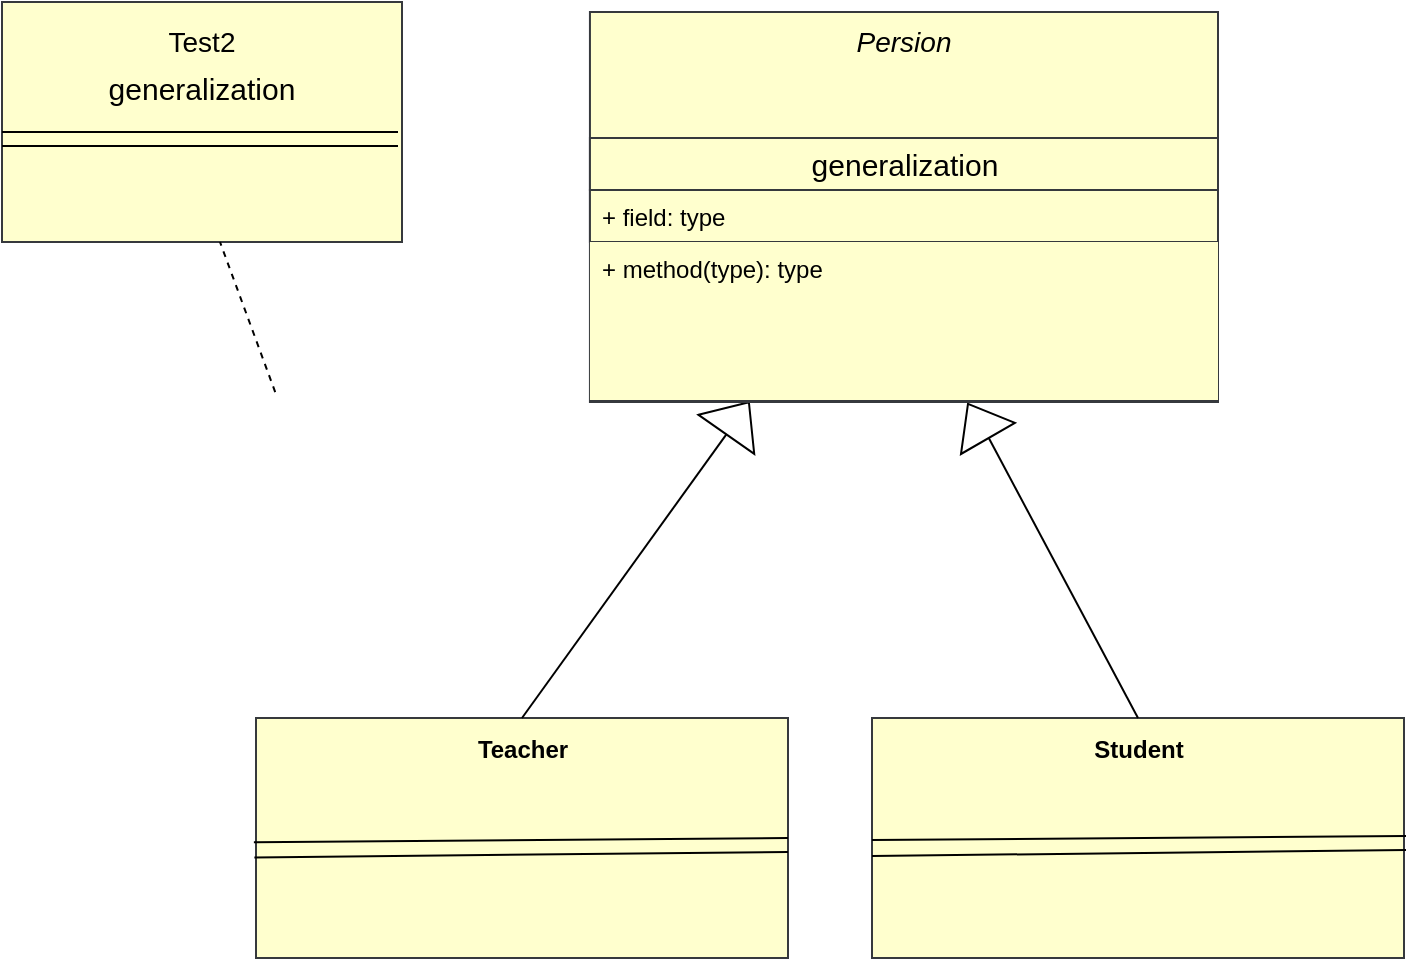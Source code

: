 <mxfile version="24.7.10">
  <diagram name="第 1 页" id="naORdUVhkGL51rGIjore">
    <mxGraphModel dx="981" dy="1131" grid="0" gridSize="10" guides="1" tooltips="1" connect="1" arrows="1" fold="1" page="1" pageScale="1" pageWidth="827" pageHeight="1169" math="0" shadow="0">
      <root>
        <mxCell id="0" />
        <mxCell id="1" parent="0" />
        <mxCell id="PsaLoDMkR1xvhBFZUS9O-1" value="" style="rounded=0;whiteSpace=wrap;html=1;fillColor=#ffffce;strokeColor=#36393d;" vertex="1" parent="1">
          <mxGeometry x="80" y="120" width="200" height="120" as="geometry" />
        </mxCell>
        <mxCell id="PsaLoDMkR1xvhBFZUS9O-3" value="" style="endArrow=none;dashed=1;html=1;rounded=0;entryX=0.422;entryY=0.983;entryDx=0;entryDy=0;entryPerimeter=0;" edge="1" parent="1">
          <mxGeometry width="50" height="50" relative="1" as="geometry">
            <mxPoint x="216.6" y="315.04" as="sourcePoint" />
            <mxPoint x="189.0" y="240.0" as="targetPoint" />
          </mxGeometry>
        </mxCell>
        <mxCell id="PsaLoDMkR1xvhBFZUS9O-4" value="&lt;font style=&quot;font-size: 14px;&quot;&gt;Test2&lt;/font&gt;" style="text;html=1;align=center;verticalAlign=middle;whiteSpace=wrap;rounded=0;" vertex="1" parent="1">
          <mxGeometry x="150" y="125" width="60" height="30" as="geometry" />
        </mxCell>
        <mxCell id="PsaLoDMkR1xvhBFZUS9O-5" value="&lt;font style=&quot;font-size: 15px;&quot;&gt;generalization&lt;/font&gt;" style="text;html=1;align=center;verticalAlign=middle;whiteSpace=wrap;rounded=0;" vertex="1" parent="1">
          <mxGeometry x="150" y="148" width="60" height="30" as="geometry" />
        </mxCell>
        <mxCell id="PsaLoDMkR1xvhBFZUS9O-8" value="&lt;div&gt;&lt;br/&gt;&lt;/div&gt;" style="text;html=1;align=center;verticalAlign=middle;whiteSpace=wrap;rounded=0;" vertex="1" parent="1">
          <mxGeometry x="485" y="150" width="60" height="30" as="geometry" />
        </mxCell>
        <mxCell id="PsaLoDMkR1xvhBFZUS9O-12" value="" style="endArrow=none;html=1;rounded=0;" edge="1" parent="1">
          <mxGeometry width="50" height="50" relative="1" as="geometry">
            <mxPoint x="80" y="185" as="sourcePoint" />
            <mxPoint x="278" y="185" as="targetPoint" />
          </mxGeometry>
        </mxCell>
        <mxCell id="PsaLoDMkR1xvhBFZUS9O-13" value="" style="endArrow=none;html=1;rounded=0;" edge="1" parent="1">
          <mxGeometry width="50" height="50" relative="1" as="geometry">
            <mxPoint x="80" y="192" as="sourcePoint" />
            <mxPoint x="278" y="192" as="targetPoint" />
          </mxGeometry>
        </mxCell>
        <mxCell id="PsaLoDMkR1xvhBFZUS9O-14" value="" style="rounded=0;whiteSpace=wrap;html=1;fillColor=#ffffce;strokeColor=#36393d;" vertex="1" parent="1">
          <mxGeometry x="207" y="478" width="266" height="120" as="geometry" />
        </mxCell>
        <mxCell id="PsaLoDMkR1xvhBFZUS9O-15" value="" style="rounded=0;whiteSpace=wrap;html=1;fillColor=#ffffce;strokeColor=#36393d;" vertex="1" parent="1">
          <mxGeometry x="515" y="478" width="266" height="120" as="geometry" />
        </mxCell>
        <mxCell id="PsaLoDMkR1xvhBFZUS9O-16" value="" style="endArrow=none;html=1;rounded=0;exitX=0.5;exitY=0;exitDx=0;exitDy=0;entryX=0;entryY=0.5;entryDx=0;entryDy=0;" edge="1" parent="1" source="PsaLoDMkR1xvhBFZUS9O-14" target="PsaLoDMkR1xvhBFZUS9O-18">
          <mxGeometry width="50" height="50" relative="1" as="geometry">
            <mxPoint x="374" y="419" as="sourcePoint" />
            <mxPoint x="445" y="340" as="targetPoint" />
          </mxGeometry>
        </mxCell>
        <mxCell id="PsaLoDMkR1xvhBFZUS9O-17" value="" style="endArrow=none;html=1;rounded=0;entryX=0.5;entryY=0;entryDx=0;entryDy=0;exitX=0.118;exitY=0.517;exitDx=0;exitDy=0;exitPerimeter=0;" edge="1" parent="1" source="PsaLoDMkR1xvhBFZUS9O-19" target="PsaLoDMkR1xvhBFZUS9O-15">
          <mxGeometry width="50" height="50" relative="1" as="geometry">
            <mxPoint x="571" y="342" as="sourcePoint" />
            <mxPoint x="573" y="482" as="targetPoint" />
          </mxGeometry>
        </mxCell>
        <mxCell id="PsaLoDMkR1xvhBFZUS9O-18" value="" style="triangle;whiteSpace=wrap;html=1;rotation=-55;" vertex="1" parent="1">
          <mxGeometry x="438" y="311.13" width="19.63" height="34" as="geometry" />
        </mxCell>
        <mxCell id="PsaLoDMkR1xvhBFZUS9O-19" value="" style="triangle;whiteSpace=wrap;html=1;rotation=-120;" vertex="1" parent="1">
          <mxGeometry x="558" y="314" width="19.97" height="31.13" as="geometry" />
        </mxCell>
        <mxCell id="PsaLoDMkR1xvhBFZUS9O-24" value="" style="endArrow=none;html=1;rounded=0;entryX=1;entryY=0.5;entryDx=0;entryDy=0;exitX=-0.004;exitY=0.518;exitDx=0;exitDy=0;exitPerimeter=0;" edge="1" parent="1" source="PsaLoDMkR1xvhBFZUS9O-14" target="PsaLoDMkR1xvhBFZUS9O-14">
          <mxGeometry width="50" height="50" relative="1" as="geometry">
            <mxPoint x="209" y="540" as="sourcePoint" />
            <mxPoint x="403" y="540" as="targetPoint" />
          </mxGeometry>
        </mxCell>
        <mxCell id="PsaLoDMkR1xvhBFZUS9O-25" value="" style="endArrow=none;html=1;rounded=0;entryX=1;entryY=0.5;entryDx=0;entryDy=0;exitX=-0.003;exitY=0.581;exitDx=0;exitDy=0;exitPerimeter=0;" edge="1" parent="1" source="PsaLoDMkR1xvhBFZUS9O-14">
          <mxGeometry width="50" height="50" relative="1" as="geometry">
            <mxPoint x="209" y="548" as="sourcePoint" />
            <mxPoint x="473" y="545" as="targetPoint" />
          </mxGeometry>
        </mxCell>
        <mxCell id="PsaLoDMkR1xvhBFZUS9O-26" value="" style="endArrow=none;html=1;rounded=0;entryX=1;entryY=0.5;entryDx=0;entryDy=0;exitX=-0.004;exitY=0.518;exitDx=0;exitDy=0;exitPerimeter=0;" edge="1" parent="1">
          <mxGeometry width="50" height="50" relative="1" as="geometry">
            <mxPoint x="515" y="539" as="sourcePoint" />
            <mxPoint x="782" y="537" as="targetPoint" />
          </mxGeometry>
        </mxCell>
        <mxCell id="PsaLoDMkR1xvhBFZUS9O-27" value="" style="endArrow=none;html=1;rounded=0;entryX=1;entryY=0.5;entryDx=0;entryDy=0;exitX=-0.003;exitY=0.581;exitDx=0;exitDy=0;exitPerimeter=0;" edge="1" parent="1">
          <mxGeometry width="50" height="50" relative="1" as="geometry">
            <mxPoint x="515" y="547" as="sourcePoint" />
            <mxPoint x="782" y="544" as="targetPoint" />
          </mxGeometry>
        </mxCell>
        <mxCell id="PsaLoDMkR1xvhBFZUS9O-34" value="Teacher" style="text;align=center;fontStyle=1;verticalAlign=middle;spacingLeft=3;spacingRight=3;strokeColor=none;rotatable=0;points=[[0,0.5],[1,0.5]];portConstraint=eastwest;html=1;" vertex="1" parent="1">
          <mxGeometry x="300" y="481" width="80" height="26" as="geometry" />
        </mxCell>
        <mxCell id="PsaLoDMkR1xvhBFZUS9O-35" value="Student" style="text;align=center;fontStyle=1;verticalAlign=middle;spacingLeft=3;spacingRight=3;strokeColor=none;rotatable=0;points=[[0,0.5],[1,0.5]];portConstraint=eastwest;html=1;" vertex="1" parent="1">
          <mxGeometry x="608" y="481" width="80" height="26" as="geometry" />
        </mxCell>
        <mxCell id="PsaLoDMkR1xvhBFZUS9O-41" value="&lt;i style=&quot;font-weight: 400;&quot;&gt;&lt;font style=&quot;font-size: 14px;&quot;&gt;Persion&lt;/font&gt;&lt;/i&gt;" style="swimlane;fontStyle=1;align=center;verticalAlign=top;childLayout=stackLayout;horizontal=1;startSize=63;horizontalStack=0;resizeParent=1;resizeParentMax=0;resizeLast=0;collapsible=1;marginBottom=0;whiteSpace=wrap;html=1;fillColor=#FFFFCE;strokeColor=#36393d;" vertex="1" parent="1">
          <mxGeometry x="373.97" y="125" width="314.03" height="195" as="geometry">
            <mxRectangle x="417.97" y="146" width="82" height="29" as="alternateBounds" />
          </mxGeometry>
        </mxCell>
        <mxCell id="PsaLoDMkR1xvhBFZUS9O-45" value="&lt;span style=&quot;font-size: 15px; font-weight: 400; text-wrap: wrap;&quot;&gt;generalization&lt;/span&gt;" style="text;align=center;fontStyle=1;verticalAlign=middle;spacingLeft=3;spacingRight=3;strokeColor=#36393d;rotatable=0;points=[[0,0.5],[1,0.5]];portConstraint=eastwest;html=1;fillColor=#FFFFCE;" vertex="1" parent="PsaLoDMkR1xvhBFZUS9O-41">
          <mxGeometry y="63" width="314.03" height="26" as="geometry" />
        </mxCell>
        <mxCell id="PsaLoDMkR1xvhBFZUS9O-42" value="+ field: type" style="text;strokeColor=#36393d;fillColor=#FFFFCE;align=left;verticalAlign=top;spacingLeft=4;spacingRight=4;overflow=hidden;rotatable=0;points=[[0,0.5],[1,0.5]];portConstraint=eastwest;whiteSpace=wrap;html=1;" vertex="1" parent="PsaLoDMkR1xvhBFZUS9O-41">
          <mxGeometry y="89" width="314.03" height="26" as="geometry" />
        </mxCell>
        <mxCell id="PsaLoDMkR1xvhBFZUS9O-44" value="+ method(type): type" style="text;strokeColor=none;fillColor=#FFFFCE;align=left;verticalAlign=top;spacingLeft=4;spacingRight=4;overflow=hidden;rotatable=0;points=[[0,0.5],[1,0.5]];portConstraint=eastwest;whiteSpace=wrap;html=1;" vertex="1" parent="PsaLoDMkR1xvhBFZUS9O-41">
          <mxGeometry y="115" width="314.03" height="79" as="geometry" />
        </mxCell>
        <mxCell id="PsaLoDMkR1xvhBFZUS9O-43" value="" style="line;strokeWidth=1;fillColor=none;align=left;verticalAlign=middle;spacingTop=-1;spacingLeft=3;spacingRight=3;rotatable=0;labelPosition=right;points=[];portConstraint=eastwest;strokeColor=inherit;" vertex="1" parent="PsaLoDMkR1xvhBFZUS9O-41">
          <mxGeometry y="194" width="314.03" height="1" as="geometry" />
        </mxCell>
      </root>
    </mxGraphModel>
  </diagram>
</mxfile>
